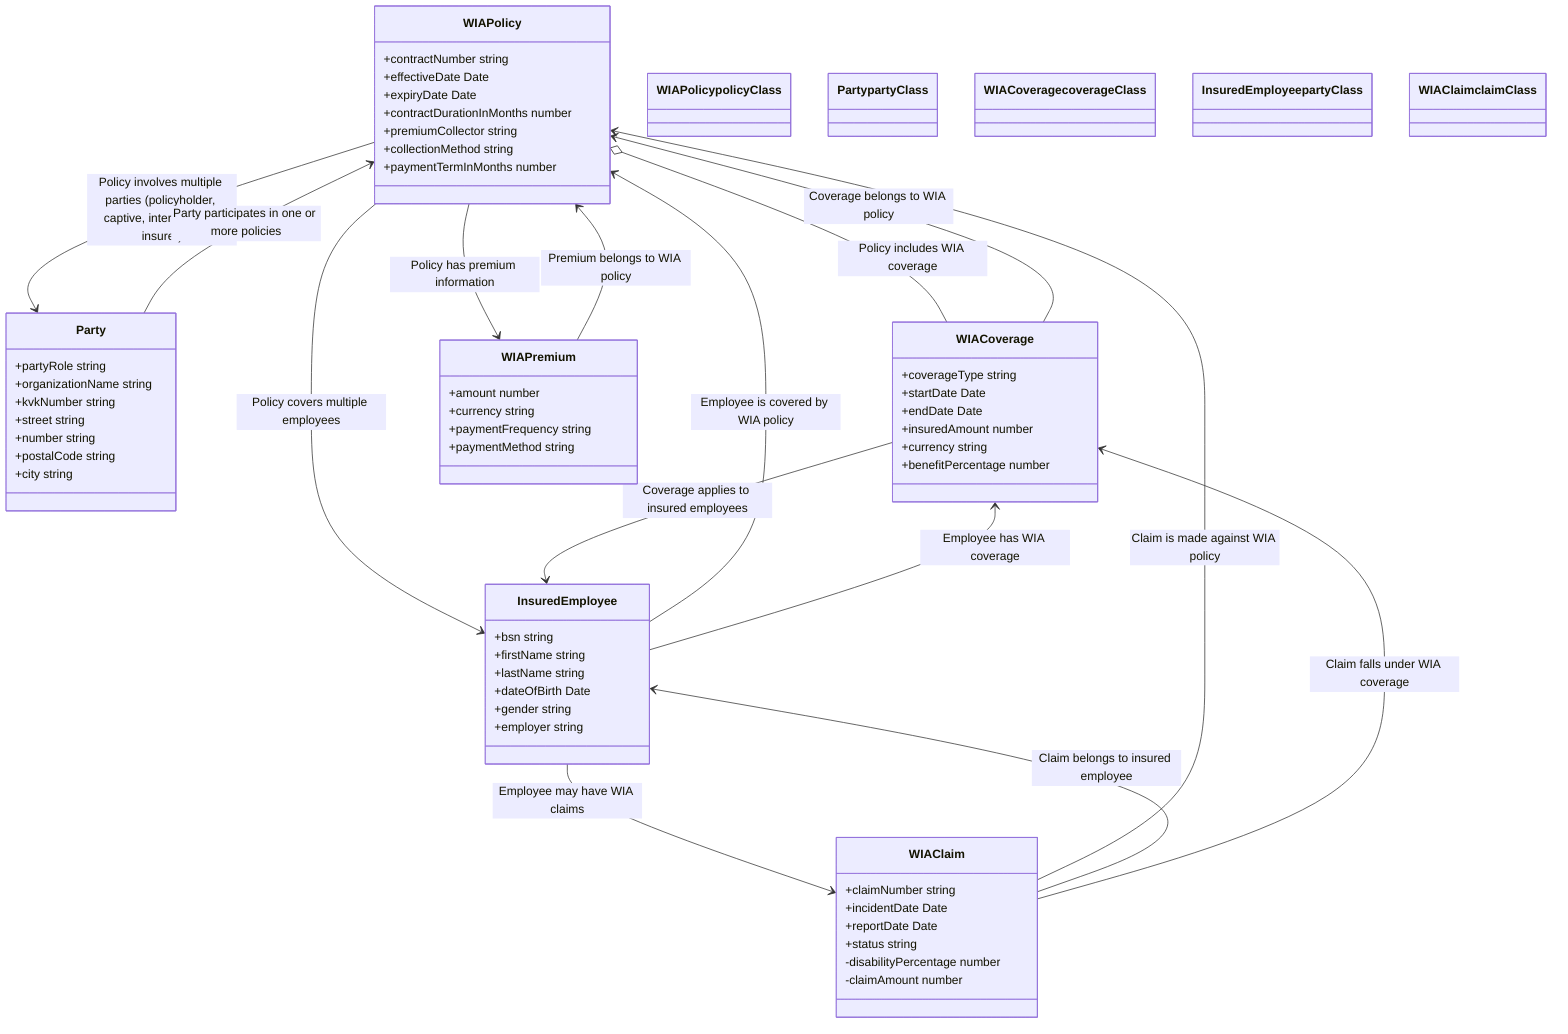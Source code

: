classDiagram

    %% Domain Model: WIA Verzekering met Captive Constructie
    %% Version: 1.0.0
    %% Generated: 2025-06-24T17:42:39.067Z
    %% Based on SIVI AFD 2.0

    class WIAPolicy {
        +contractNumber string
        +effectiveDate Date
        +expiryDate Date
        +contractDurationInMonths number
        +premiumCollector string
        +collectionMethod string
        +paymentTermInMonths number
    }

    class Party {
        +partyRole string
        +organizationName string
        +kvkNumber string
        +street string
        +number string
        +postalCode string
        +city string
    }

    class WIACoverage {
        +coverageType string
        +startDate Date
        +endDate Date
        +insuredAmount number
        +currency string
        +benefitPercentage number
    }

    class InsuredEmployee {
        +bsn string
        +firstName string
        +lastName string
        +dateOfBirth Date
        +gender string
        +employer string
    }

    class WIAPremium {
        +amount number
        +currency string
        +paymentFrequency string
        +paymentMethod string
    }

    class WIAClaim {
        +claimNumber string
        +incidentDate Date
        +reportDate Date
        +status string
        -disabilityPercentage number
        -claimAmount number
    }

    WIAPolicy o-- WIACoverage : Policy includes WIA coverage
    WIAPolicy --> Party : Policy involves multiple parties (policyholder, captive, intermediary, insurer)
    WIAPolicy --> WIAPremium : Policy has premium information
    WIAPolicy --> InsuredEmployee : Policy covers multiple employees
    Party --> WIAPolicy : Party participates in one or more policies
    WIACoverage --> WIAPolicy : Coverage belongs to WIA policy
    WIACoverage --> InsuredEmployee : Coverage applies to insured employees
    InsuredEmployee --> WIAPolicy : Employee is covered by WIA policy
    InsuredEmployee --> WIACoverage : Employee has WIA coverage
    InsuredEmployee --> WIAClaim : Employee may have WIA claims
    WIAPremium --> WIAPolicy : Premium belongs to WIA policy
    WIAClaim --> WIAPolicy : Claim is made against WIA policy
    WIAClaim --> InsuredEmployee : Claim belongs to insured employee
    WIAClaim --> WIACoverage : Claim falls under WIA coverage

    %% Styling for SIVI AFD entities
    classDef policyClass fill:#e1f5fe,stroke:#01579b,stroke-width:2px
    classDef coverageClass fill:#f3e5f5,stroke:#4a148c,stroke-width:2px
    classDef partyClass fill:#e8f5e8,stroke:#1b5e20,stroke-width:2px
    classDef claimClass fill:#fff3e0,stroke:#e65100,stroke-width:2px

    class WIAPolicy policyClass
    class Party partyClass
    class WIACoverage coverageClass
    class InsuredEmployee partyClass
    class WIAClaim claimClass